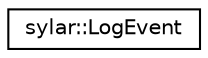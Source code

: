 digraph "类继承关系图"
{
 // LATEX_PDF_SIZE
  edge [fontname="Helvetica",fontsize="10",labelfontname="Helvetica",labelfontsize="10"];
  node [fontname="Helvetica",fontsize="10",shape=record];
  rankdir="LR";
  Node0 [label="sylar::LogEvent",height=0.2,width=0.4,color="black", fillcolor="white", style="filled",URL="$classsylar_1_1LogEvent.html",tooltip="日志事件"];
}
